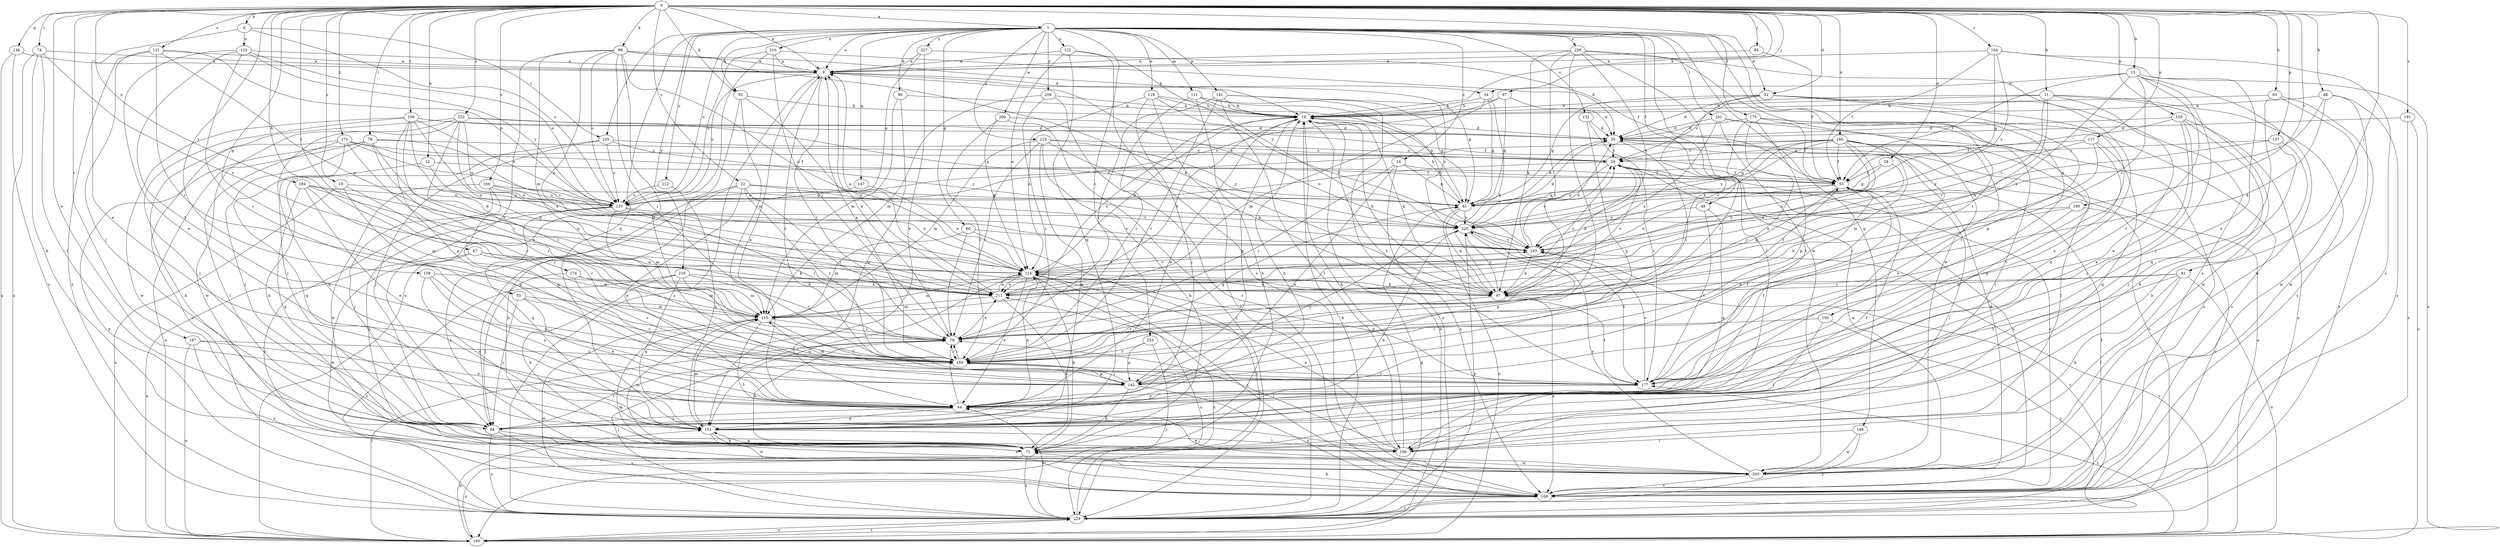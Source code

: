 strict digraph  {
0;
1;
6;
9;
11;
12;
15;
18;
19;
22;
24;
26;
28;
32;
34;
35;
44;
48;
53;
55;
60;
61;
65;
67;
68;
71;
74;
78;
79;
81;
84;
87;
88;
89;
92;
96;
97;
100;
101;
105;
106;
111;
115;
117;
118;
122;
123;
124;
131;
132;
133;
135;
137;
141;
142;
146;
147;
148;
150;
151;
158;
159;
164;
166;
168;
173;
174;
175;
177;
180;
184;
185;
187;
190;
191;
193;
200;
203;
208;
210;
211;
212;
215;
219;
220;
222;
225;
227;
228;
229;
0 -> 1  [label=a];
0 -> 6  [label=a];
0 -> 9  [label=a];
0 -> 11  [label=b];
0 -> 12  [label=b];
0 -> 15  [label=b];
0 -> 18  [label=b];
0 -> 19  [label=c];
0 -> 22  [label=c];
0 -> 28  [label=d];
0 -> 32  [label=d];
0 -> 44  [label=e];
0 -> 55  [label=g];
0 -> 65  [label=h];
0 -> 67  [label=h];
0 -> 68  [label=h];
0 -> 74  [label=i];
0 -> 78  [label=i];
0 -> 81  [label=j];
0 -> 84  [label=j];
0 -> 87  [label=j];
0 -> 89  [label=k];
0 -> 92  [label=k];
0 -> 100  [label=l];
0 -> 117  [label=n];
0 -> 131  [label=o];
0 -> 135  [label=p];
0 -> 137  [label=p];
0 -> 146  [label=q];
0 -> 158  [label=r];
0 -> 164  [label=s];
0 -> 166  [label=s];
0 -> 173  [label=t];
0 -> 174  [label=t];
0 -> 175  [label=t];
0 -> 180  [label=u];
0 -> 184  [label=u];
0 -> 187  [label=v];
0 -> 190  [label=v];
0 -> 191  [label=v];
0 -> 222  [label=z];
1 -> 9  [label=a];
1 -> 24  [label=c];
1 -> 32  [label=d];
1 -> 48  [label=f];
1 -> 60  [label=g];
1 -> 92  [label=k];
1 -> 96  [label=k];
1 -> 101  [label=l];
1 -> 105  [label=l];
1 -> 111  [label=m];
1 -> 118  [label=n];
1 -> 122  [label=n];
1 -> 132  [label=o];
1 -> 133  [label=o];
1 -> 141  [label=p];
1 -> 147  [label=q];
1 -> 148  [label=q];
1 -> 150  [label=q];
1 -> 151  [label=q];
1 -> 177  [label=t];
1 -> 200  [label=w];
1 -> 203  [label=w];
1 -> 208  [label=x];
1 -> 210  [label=x];
1 -> 212  [label=y];
1 -> 215  [label=y];
1 -> 219  [label=y];
1 -> 225  [label=z];
1 -> 227  [label=z];
1 -> 228  [label=z];
6 -> 44  [label=e];
6 -> 105  [label=l];
6 -> 123  [label=n];
6 -> 133  [label=o];
9 -> 34  [label=d];
9 -> 61  [label=g];
9 -> 133  [label=o];
9 -> 159  [label=r];
9 -> 177  [label=t];
9 -> 229  [label=z];
11 -> 18  [label=b];
11 -> 26  [label=c];
11 -> 44  [label=e];
11 -> 168  [label=s];
11 -> 193  [label=v];
11 -> 203  [label=w];
11 -> 211  [label=x];
12 -> 53  [label=f];
12 -> 124  [label=n];
12 -> 151  [label=q];
15 -> 34  [label=d];
15 -> 53  [label=f];
15 -> 88  [label=j];
15 -> 142  [label=p];
15 -> 177  [label=t];
15 -> 185  [label=u];
15 -> 203  [label=w];
15 -> 211  [label=x];
18 -> 35  [label=d];
18 -> 44  [label=e];
18 -> 97  [label=k];
18 -> 142  [label=p];
18 -> 177  [label=t];
18 -> 211  [label=x];
19 -> 133  [label=o];
19 -> 142  [label=p];
19 -> 159  [label=r];
19 -> 185  [label=u];
22 -> 44  [label=e];
22 -> 61  [label=g];
22 -> 71  [label=h];
22 -> 79  [label=i];
22 -> 159  [label=r];
22 -> 168  [label=s];
22 -> 193  [label=v];
24 -> 44  [label=e];
24 -> 53  [label=f];
24 -> 61  [label=g];
24 -> 79  [label=i];
24 -> 168  [label=s];
26 -> 53  [label=f];
26 -> 97  [label=k];
26 -> 133  [label=o];
26 -> 168  [label=s];
26 -> 203  [label=w];
26 -> 220  [label=y];
28 -> 53  [label=f];
28 -> 61  [label=g];
28 -> 211  [label=x];
32 -> 18  [label=b];
32 -> 35  [label=d];
32 -> 44  [label=e];
32 -> 61  [label=g];
32 -> 97  [label=k];
32 -> 151  [label=q];
32 -> 177  [label=t];
34 -> 18  [label=b];
34 -> 61  [label=g];
34 -> 97  [label=k];
34 -> 115  [label=m];
35 -> 26  [label=c];
35 -> 79  [label=i];
35 -> 185  [label=u];
35 -> 229  [label=z];
44 -> 9  [label=a];
44 -> 53  [label=f];
44 -> 79  [label=i];
44 -> 88  [label=j];
44 -> 124  [label=n];
44 -> 151  [label=q];
48 -> 151  [label=q];
48 -> 177  [label=t];
48 -> 220  [label=y];
53 -> 61  [label=g];
53 -> 97  [label=k];
53 -> 106  [label=l];
53 -> 124  [label=n];
55 -> 44  [label=e];
55 -> 88  [label=j];
55 -> 115  [label=m];
55 -> 159  [label=r];
60 -> 79  [label=i];
60 -> 115  [label=m];
60 -> 193  [label=v];
60 -> 229  [label=z];
61 -> 18  [label=b];
61 -> 35  [label=d];
61 -> 97  [label=k];
61 -> 185  [label=u];
61 -> 220  [label=y];
65 -> 18  [label=b];
65 -> 151  [label=q];
65 -> 203  [label=w];
65 -> 229  [label=z];
67 -> 97  [label=k];
67 -> 115  [label=m];
67 -> 124  [label=n];
67 -> 185  [label=u];
67 -> 203  [label=w];
68 -> 18  [label=b];
68 -> 97  [label=k];
68 -> 168  [label=s];
68 -> 193  [label=v];
68 -> 203  [label=w];
71 -> 53  [label=f];
71 -> 115  [label=m];
71 -> 151  [label=q];
71 -> 185  [label=u];
71 -> 203  [label=w];
71 -> 229  [label=z];
74 -> 9  [label=a];
74 -> 71  [label=h];
74 -> 106  [label=l];
74 -> 185  [label=u];
74 -> 211  [label=x];
78 -> 26  [label=c];
78 -> 88  [label=j];
78 -> 159  [label=r];
78 -> 185  [label=u];
78 -> 193  [label=v];
78 -> 211  [label=x];
78 -> 229  [label=z];
79 -> 9  [label=a];
79 -> 71  [label=h];
79 -> 159  [label=r];
79 -> 211  [label=x];
81 -> 71  [label=h];
81 -> 97  [label=k];
81 -> 106  [label=l];
81 -> 177  [label=t];
81 -> 185  [label=u];
81 -> 211  [label=x];
84 -> 9  [label=a];
84 -> 53  [label=f];
87 -> 18  [label=b];
87 -> 35  [label=d];
87 -> 61  [label=g];
87 -> 133  [label=o];
88 -> 18  [label=b];
88 -> 159  [label=r];
88 -> 168  [label=s];
88 -> 203  [label=w];
88 -> 229  [label=z];
89 -> 9  [label=a];
89 -> 18  [label=b];
89 -> 88  [label=j];
89 -> 97  [label=k];
89 -> 115  [label=m];
89 -> 124  [label=n];
89 -> 133  [label=o];
89 -> 142  [label=p];
89 -> 159  [label=r];
89 -> 211  [label=x];
92 -> 18  [label=b];
92 -> 88  [label=j];
92 -> 115  [label=m];
92 -> 211  [label=x];
96 -> 18  [label=b];
96 -> 115  [label=m];
96 -> 151  [label=q];
97 -> 18  [label=b];
97 -> 26  [label=c];
97 -> 53  [label=f];
97 -> 159  [label=r];
97 -> 168  [label=s];
97 -> 177  [label=t];
97 -> 220  [label=y];
100 -> 35  [label=d];
100 -> 53  [label=f];
100 -> 79  [label=i];
100 -> 88  [label=j];
100 -> 97  [label=k];
100 -> 124  [label=n];
100 -> 133  [label=o];
100 -> 142  [label=p];
100 -> 203  [label=w];
101 -> 35  [label=d];
101 -> 106  [label=l];
101 -> 168  [label=s];
101 -> 177  [label=t];
101 -> 211  [label=x];
105 -> 26  [label=c];
105 -> 71  [label=h];
105 -> 88  [label=j];
105 -> 133  [label=o];
105 -> 220  [label=y];
106 -> 18  [label=b];
106 -> 79  [label=i];
106 -> 124  [label=n];
111 -> 18  [label=b];
111 -> 61  [label=g];
111 -> 71  [label=h];
111 -> 159  [label=r];
111 -> 193  [label=v];
115 -> 79  [label=i];
115 -> 106  [label=l];
115 -> 177  [label=t];
117 -> 26  [label=c];
117 -> 79  [label=i];
117 -> 151  [label=q];
117 -> 177  [label=t];
117 -> 220  [label=y];
118 -> 18  [label=b];
118 -> 61  [label=g];
118 -> 88  [label=j];
118 -> 124  [label=n];
118 -> 193  [label=v];
118 -> 229  [label=z];
122 -> 9  [label=a];
122 -> 124  [label=n];
122 -> 151  [label=q];
122 -> 168  [label=s];
122 -> 220  [label=y];
123 -> 9  [label=a];
123 -> 44  [label=e];
123 -> 133  [label=o];
123 -> 159  [label=r];
123 -> 177  [label=t];
123 -> 220  [label=y];
124 -> 18  [label=b];
124 -> 44  [label=e];
124 -> 71  [label=h];
124 -> 97  [label=k];
124 -> 115  [label=m];
124 -> 151  [label=q];
124 -> 168  [label=s];
124 -> 185  [label=u];
124 -> 193  [label=v];
124 -> 211  [label=x];
131 -> 9  [label=a];
131 -> 79  [label=i];
131 -> 88  [label=j];
131 -> 133  [label=o];
131 -> 211  [label=x];
131 -> 229  [label=z];
132 -> 35  [label=d];
132 -> 142  [label=p];
132 -> 177  [label=t];
133 -> 71  [label=h];
133 -> 79  [label=i];
133 -> 115  [label=m];
133 -> 151  [label=q];
133 -> 168  [label=s];
133 -> 193  [label=v];
135 -> 35  [label=d];
135 -> 44  [label=e];
135 -> 53  [label=f];
135 -> 71  [label=h];
135 -> 88  [label=j];
135 -> 229  [label=z];
137 -> 26  [label=c];
137 -> 71  [label=h];
137 -> 88  [label=j];
137 -> 193  [label=v];
141 -> 18  [label=b];
141 -> 79  [label=i];
141 -> 106  [label=l];
141 -> 159  [label=r];
141 -> 185  [label=u];
141 -> 220  [label=y];
142 -> 53  [label=f];
142 -> 71  [label=h];
142 -> 115  [label=m];
142 -> 159  [label=r];
142 -> 168  [label=s];
142 -> 220  [label=y];
146 -> 9  [label=a];
146 -> 185  [label=u];
146 -> 229  [label=z];
147 -> 124  [label=n];
147 -> 133  [label=o];
148 -> 106  [label=l];
148 -> 203  [label=w];
148 -> 229  [label=z];
150 -> 79  [label=i];
150 -> 106  [label=l];
150 -> 229  [label=z];
151 -> 71  [label=h];
151 -> 106  [label=l];
151 -> 115  [label=m];
151 -> 203  [label=w];
158 -> 44  [label=e];
158 -> 97  [label=k];
158 -> 142  [label=p];
158 -> 151  [label=q];
159 -> 9  [label=a];
159 -> 61  [label=g];
159 -> 79  [label=i];
159 -> 142  [label=p];
159 -> 177  [label=t];
164 -> 9  [label=a];
164 -> 44  [label=e];
164 -> 53  [label=f];
164 -> 61  [label=g];
164 -> 168  [label=s];
164 -> 220  [label=y];
166 -> 61  [label=g];
166 -> 71  [label=h];
166 -> 88  [label=j];
166 -> 124  [label=n];
166 -> 133  [label=o];
166 -> 142  [label=p];
168 -> 26  [label=c];
168 -> 53  [label=f];
168 -> 71  [label=h];
168 -> 115  [label=m];
168 -> 229  [label=z];
173 -> 26  [label=c];
173 -> 53  [label=f];
173 -> 71  [label=h];
173 -> 106  [label=l];
173 -> 133  [label=o];
173 -> 151  [label=q];
173 -> 159  [label=r];
174 -> 88  [label=j];
174 -> 97  [label=k];
174 -> 115  [label=m];
174 -> 159  [label=r];
175 -> 35  [label=d];
175 -> 53  [label=f];
175 -> 79  [label=i];
175 -> 142  [label=p];
175 -> 151  [label=q];
175 -> 159  [label=r];
175 -> 168  [label=s];
177 -> 44  [label=e];
177 -> 124  [label=n];
177 -> 193  [label=v];
180 -> 26  [label=c];
180 -> 44  [label=e];
180 -> 53  [label=f];
180 -> 61  [label=g];
180 -> 106  [label=l];
180 -> 115  [label=m];
180 -> 124  [label=n];
180 -> 133  [label=o];
180 -> 159  [label=r];
180 -> 193  [label=v];
180 -> 211  [label=x];
180 -> 220  [label=y];
184 -> 44  [label=e];
184 -> 115  [label=m];
184 -> 124  [label=n];
184 -> 133  [label=o];
184 -> 151  [label=q];
184 -> 211  [label=x];
185 -> 18  [label=b];
185 -> 79  [label=i];
185 -> 151  [label=q];
185 -> 177  [label=t];
185 -> 193  [label=v];
185 -> 229  [label=z];
187 -> 44  [label=e];
187 -> 159  [label=r];
187 -> 168  [label=s];
187 -> 185  [label=u];
190 -> 97  [label=k];
190 -> 159  [label=r];
190 -> 168  [label=s];
190 -> 220  [label=y];
191 -> 35  [label=d];
191 -> 185  [label=u];
191 -> 229  [label=z];
193 -> 26  [label=c];
193 -> 35  [label=d];
193 -> 97  [label=k];
193 -> 124  [label=n];
200 -> 35  [label=d];
200 -> 124  [label=n];
200 -> 159  [label=r];
200 -> 229  [label=z];
203 -> 35  [label=d];
203 -> 44  [label=e];
203 -> 168  [label=s];
203 -> 220  [label=y];
208 -> 18  [label=b];
208 -> 115  [label=m];
208 -> 159  [label=r];
208 -> 168  [label=s];
210 -> 9  [label=a];
210 -> 35  [label=d];
210 -> 79  [label=i];
210 -> 133  [label=o];
210 -> 185  [label=u];
211 -> 9  [label=a];
211 -> 18  [label=b];
211 -> 26  [label=c];
211 -> 71  [label=h];
211 -> 115  [label=m];
211 -> 124  [label=n];
212 -> 133  [label=o];
212 -> 151  [label=q];
215 -> 26  [label=c];
215 -> 71  [label=h];
215 -> 79  [label=i];
215 -> 97  [label=k];
215 -> 115  [label=m];
215 -> 151  [label=q];
215 -> 220  [label=y];
219 -> 71  [label=h];
219 -> 79  [label=i];
219 -> 115  [label=m];
219 -> 151  [label=q];
219 -> 211  [label=x];
219 -> 229  [label=z];
220 -> 9  [label=a];
220 -> 35  [label=d];
220 -> 71  [label=h];
220 -> 142  [label=p];
220 -> 177  [label=t];
220 -> 193  [label=v];
222 -> 35  [label=d];
222 -> 61  [label=g];
222 -> 88  [label=j];
222 -> 124  [label=n];
222 -> 159  [label=r];
222 -> 203  [label=w];
222 -> 211  [label=x];
222 -> 229  [label=z];
225 -> 142  [label=p];
225 -> 159  [label=r];
225 -> 229  [label=z];
227 -> 9  [label=a];
227 -> 44  [label=e];
227 -> 53  [label=f];
227 -> 133  [label=o];
228 -> 9  [label=a];
228 -> 79  [label=i];
228 -> 97  [label=k];
228 -> 106  [label=l];
228 -> 159  [label=r];
228 -> 168  [label=s];
228 -> 193  [label=v];
228 -> 203  [label=w];
229 -> 18  [label=b];
229 -> 44  [label=e];
229 -> 61  [label=g];
229 -> 79  [label=i];
229 -> 115  [label=m];
229 -> 185  [label=u];
229 -> 193  [label=v];
229 -> 211  [label=x];
229 -> 220  [label=y];
}

